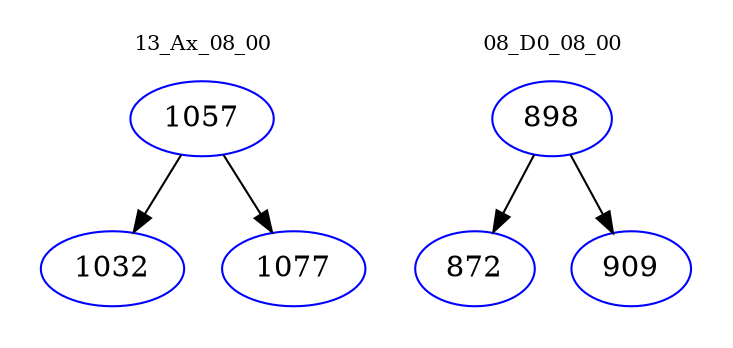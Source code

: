 digraph{
subgraph cluster_0 {
color = white
label = "13_Ax_08_00";
fontsize=10;
T0_1057 [label="1057", color="blue"]
T0_1057 -> T0_1032 [color="black"]
T0_1032 [label="1032", color="blue"]
T0_1057 -> T0_1077 [color="black"]
T0_1077 [label="1077", color="blue"]
}
subgraph cluster_1 {
color = white
label = "08_D0_08_00";
fontsize=10;
T1_898 [label="898", color="blue"]
T1_898 -> T1_872 [color="black"]
T1_872 [label="872", color="blue"]
T1_898 -> T1_909 [color="black"]
T1_909 [label="909", color="blue"]
}
}
